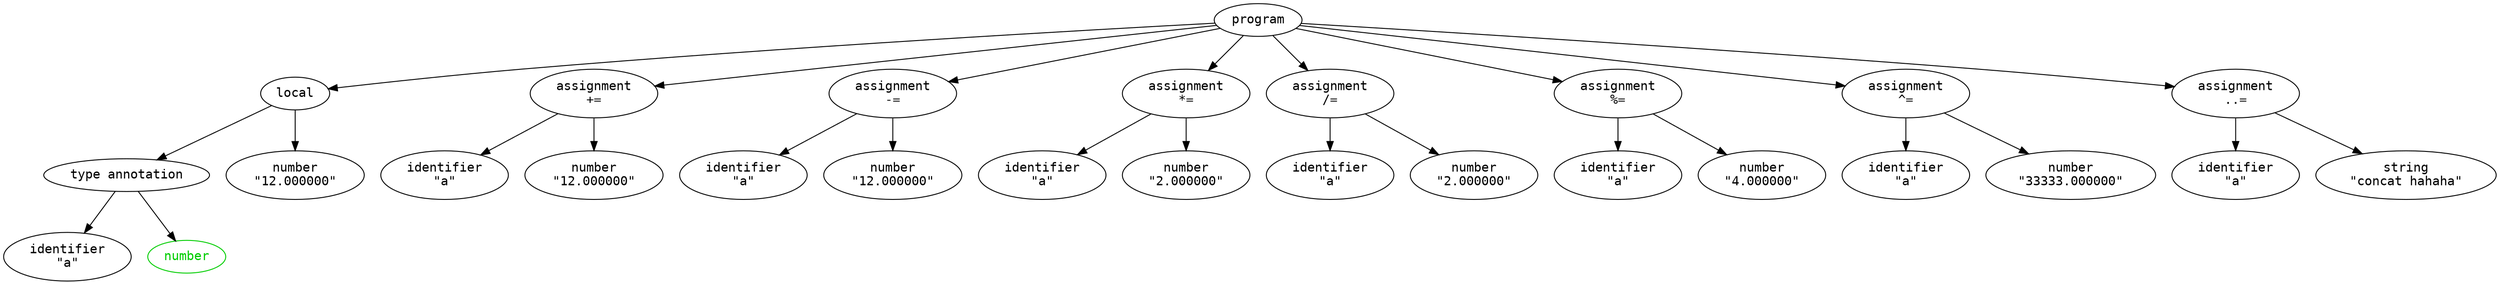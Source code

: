 digraph G
{
	node[fontname=Monospace]
	n0[label="program"]
	n8[label="local"]
	n0->n8
	n9[label="type annotation"]
	n8->n9
	n10[label="identifier\n\"a\""]
	n9->n10
	n11[label="number"]
	n11[color=green3]
	n11[fontcolor=green3]
	n9->n11
	n12[label="number\n\"12.000000\""]
	n8->n12
	n13[label="assignment\n+="]
	n0->n13
	n14[label="identifier\n\"a\""]
	n13->n14
	n15[label="number\n\"12.000000\""]
	n13->n15
	n16[label="assignment\n-="]
	n0->n16
	n17[label="identifier\n\"a\""]
	n16->n17
	n18[label="number\n\"12.000000\""]
	n16->n18
	n19[label="assignment\n*="]
	n0->n19
	n20[label="identifier\n\"a\""]
	n19->n20
	n21[label="number\n\"2.000000\""]
	n19->n21
	n22[label="assignment\n/="]
	n0->n22
	n23[label="identifier\n\"a\""]
	n22->n23
	n24[label="number\n\"2.000000\""]
	n22->n24
	n25[label="assignment\n%="]
	n0->n25
	n26[label="identifier\n\"a\""]
	n25->n26
	n27[label="number\n\"4.000000\""]
	n25->n27
	n28[label="assignment\n^="]
	n0->n28
	n29[label="identifier\n\"a\""]
	n28->n29
	n30[label="number\n\"33333.000000\""]
	n28->n30
	n31[label="assignment\n..="]
	n0->n31
	n32[label="identifier\n\"a\""]
	n31->n32
	n33[label="string\n\"concat hahaha\""]
	n31->n33
}
